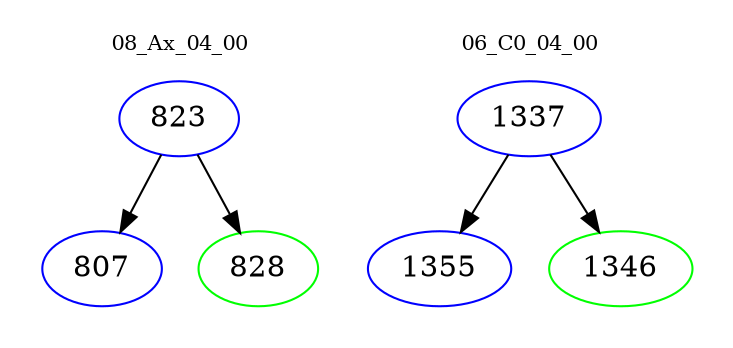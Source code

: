 digraph{
subgraph cluster_0 {
color = white
label = "08_Ax_04_00";
fontsize=10;
T0_823 [label="823", color="blue"]
T0_823 -> T0_807 [color="black"]
T0_807 [label="807", color="blue"]
T0_823 -> T0_828 [color="black"]
T0_828 [label="828", color="green"]
}
subgraph cluster_1 {
color = white
label = "06_C0_04_00";
fontsize=10;
T1_1337 [label="1337", color="blue"]
T1_1337 -> T1_1355 [color="black"]
T1_1355 [label="1355", color="blue"]
T1_1337 -> T1_1346 [color="black"]
T1_1346 [label="1346", color="green"]
}
}
